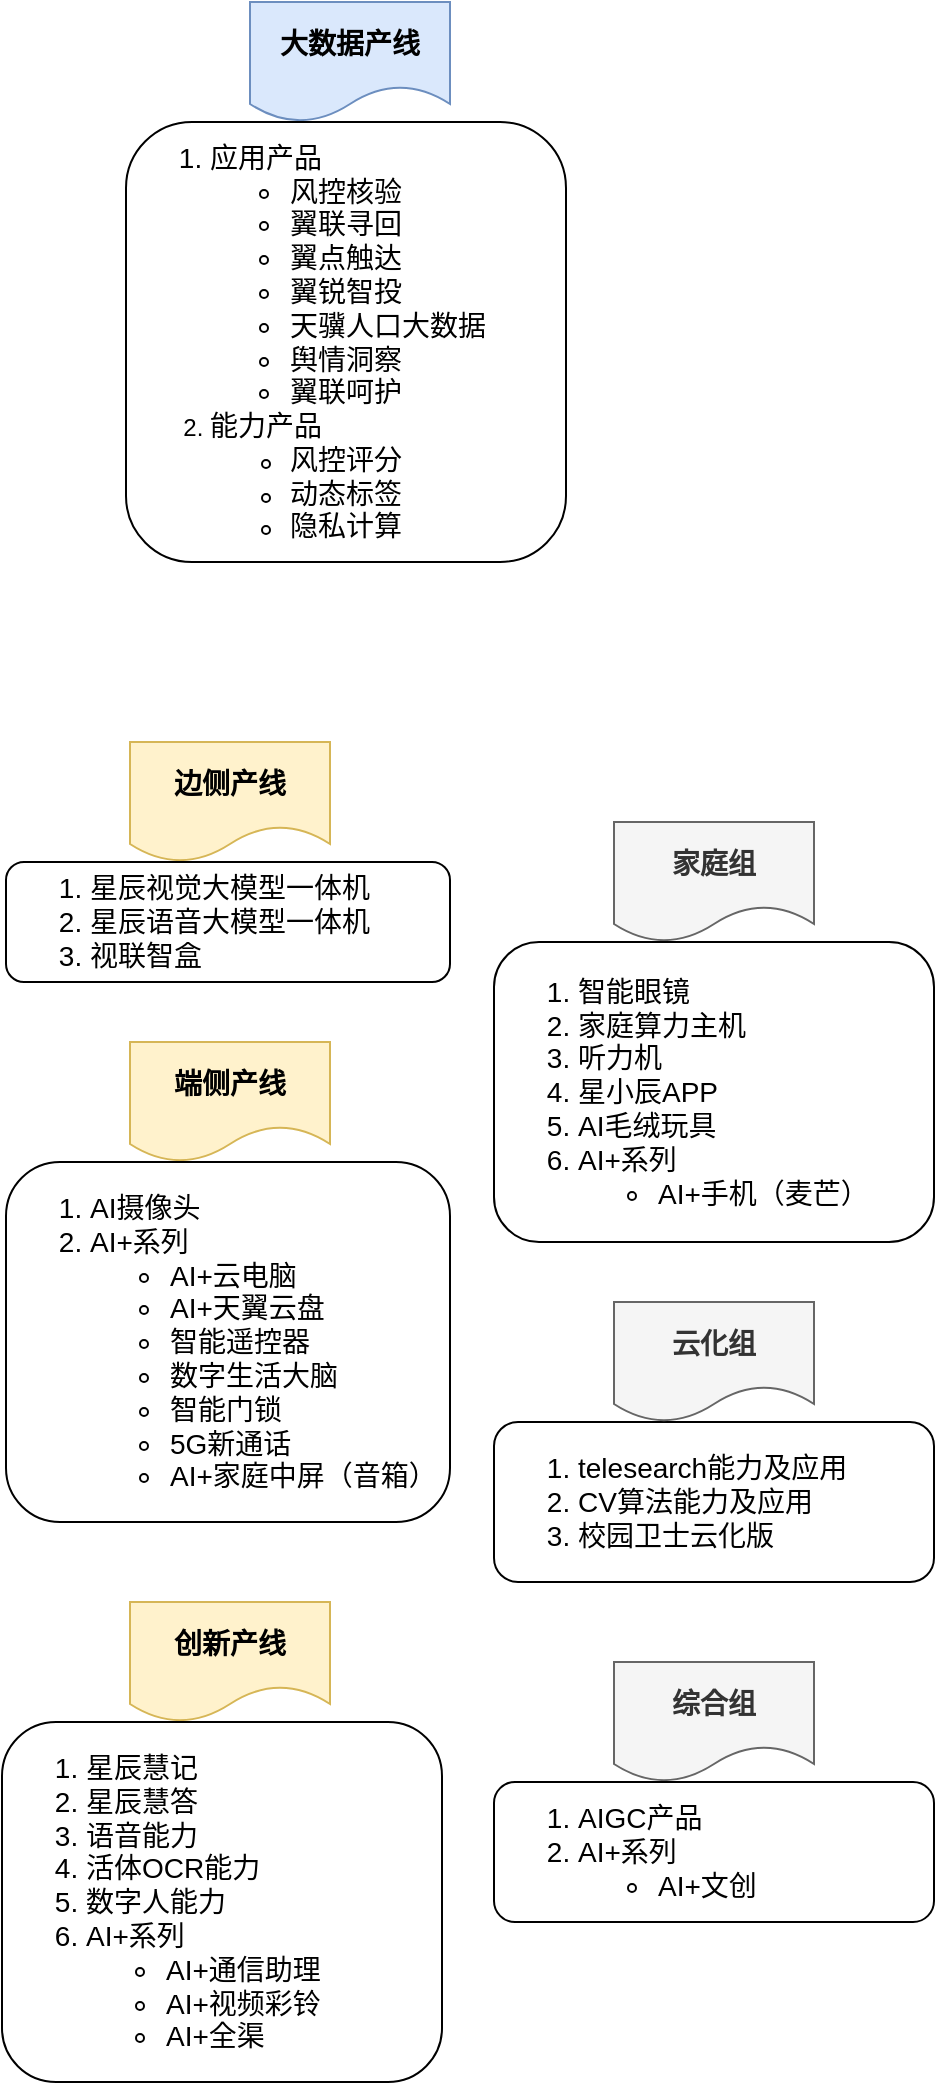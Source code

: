<mxfile version="24.7.16">
  <diagram name="第 1 页" id="ehPT6QYXzti34BSyMCnn">
    <mxGraphModel dx="1434" dy="1907" grid="1" gridSize="10" guides="1" tooltips="1" connect="1" arrows="1" fold="1" page="1" pageScale="1" pageWidth="827" pageHeight="1169" math="0" shadow="0">
      <root>
        <mxCell id="0" />
        <mxCell id="1" parent="0" />
        <mxCell id="alNRNK0P9NENSTpUArkK-8" value="&lt;font style=&quot;font-size: 14px;&quot;&gt;&lt;b&gt;边侧产线&lt;/b&gt;&lt;/font&gt;" style="shape=document;whiteSpace=wrap;html=1;boundedLbl=1;fillColor=#fff2cc;strokeColor=#d6b656;" vertex="1" parent="1">
          <mxGeometry x="122" y="260" width="100" height="60" as="geometry" />
        </mxCell>
        <mxCell id="alNRNK0P9NENSTpUArkK-18" value="&lt;ol style=&quot;font-size: 14px;&quot;&gt;&lt;li&gt;星辰视觉大模型一体机&lt;/li&gt;&lt;li&gt;星辰语音大模型一体机&lt;/li&gt;&lt;li&gt;视联智盒&lt;/li&gt;&lt;/ol&gt;" style="rounded=1;whiteSpace=wrap;html=1;align=left;" vertex="1" parent="1">
          <mxGeometry x="60" y="320" width="222" height="60" as="geometry" />
        </mxCell>
        <mxCell id="alNRNK0P9NENSTpUArkK-19" value="&lt;font style=&quot;font-size: 14px;&quot;&gt;&lt;b&gt;端侧产线&lt;/b&gt;&lt;/font&gt;" style="shape=document;whiteSpace=wrap;html=1;boundedLbl=1;fillColor=#fff2cc;strokeColor=#d6b656;" vertex="1" parent="1">
          <mxGeometry x="122" y="410" width="100" height="60" as="geometry" />
        </mxCell>
        <mxCell id="alNRNK0P9NENSTpUArkK-20" value="&lt;ol style=&quot;font-size: 14px;&quot;&gt;&lt;li style=&quot;&quot;&gt;AI摄像头&lt;/li&gt;&lt;li style=&quot;&quot;&gt;AI+系列&lt;/li&gt;&lt;ul&gt;&lt;li style=&quot;&quot;&gt;&lt;span style=&quot;&quot;&gt;AI+云电脑&lt;/span&gt;&lt;/li&gt;&lt;li style=&quot;&quot;&gt;&lt;span style=&quot;&quot;&gt;AI+天翼云盘&lt;/span&gt;&lt;/li&gt;&lt;li style=&quot;&quot;&gt;&lt;span style=&quot;&quot;&gt;智能遥控器&lt;/span&gt;&lt;/li&gt;&lt;li style=&quot;&quot;&gt;&lt;span style=&quot;&quot;&gt;数字生活大脑&lt;/span&gt;&lt;/li&gt;&lt;li style=&quot;&quot;&gt;&lt;span style=&quot;&quot;&gt;智能门锁&lt;/span&gt;&lt;/li&gt;&lt;li style=&quot;&quot;&gt;&lt;span style=&quot;&quot;&gt;5G新通话&lt;/span&gt;&lt;/li&gt;&lt;li style=&quot;&quot;&gt;&lt;span style=&quot;&quot;&gt;AI+家庭中屏（音箱）&lt;/span&gt;&lt;/li&gt;&lt;/ul&gt;&lt;/ol&gt;" style="rounded=1;whiteSpace=wrap;html=1;align=left;" vertex="1" parent="1">
          <mxGeometry x="60" y="470" width="222" height="180" as="geometry" />
        </mxCell>
        <mxCell id="alNRNK0P9NENSTpUArkK-21" value="&lt;font style=&quot;font-size: 14px;&quot;&gt;&lt;b&gt;创新产线&lt;/b&gt;&lt;/font&gt;" style="shape=document;whiteSpace=wrap;html=1;boundedLbl=1;fillColor=#fff2cc;strokeColor=#d6b656;" vertex="1" parent="1">
          <mxGeometry x="122" y="690" width="100" height="60" as="geometry" />
        </mxCell>
        <mxCell id="alNRNK0P9NENSTpUArkK-22" value="&lt;ol style=&quot;font-size: 14px;&quot;&gt;&lt;li&gt;星辰慧记&lt;/li&gt;&lt;li&gt;星辰慧答&lt;/li&gt;&lt;li&gt;语音能力&lt;/li&gt;&lt;li&gt;活体OCR能力&lt;/li&gt;&lt;li&gt;数字人能力&lt;/li&gt;&lt;li&gt;AI+系列&lt;/li&gt;&lt;ul&gt;&lt;li&gt;AI+通信助理&lt;/li&gt;&lt;li&gt;AI+视频彩铃&lt;/li&gt;&lt;li&gt;AI+全渠&lt;/li&gt;&lt;/ul&gt;&lt;/ol&gt;" style="rounded=1;whiteSpace=wrap;html=1;align=left;" vertex="1" parent="1">
          <mxGeometry x="58" y="750" width="220" height="180" as="geometry" />
        </mxCell>
        <mxCell id="alNRNK0P9NENSTpUArkK-24" value="&lt;font style=&quot;font-size: 14px;&quot;&gt;&lt;b&gt;家庭组&lt;/b&gt;&lt;/font&gt;" style="shape=document;whiteSpace=wrap;html=1;boundedLbl=1;fillColor=#f5f5f5;fontColor=#333333;strokeColor=#666666;" vertex="1" parent="1">
          <mxGeometry x="364" y="300" width="100" height="60" as="geometry" />
        </mxCell>
        <mxCell id="alNRNK0P9NENSTpUArkK-25" value="&lt;ol style=&quot;font-size: 14px;&quot;&gt;&lt;li&gt;智能眼镜&lt;/li&gt;&lt;li&gt;家庭算力主机&lt;/li&gt;&lt;li&gt;听力机&lt;/li&gt;&lt;li&gt;星小辰APP&lt;/li&gt;&lt;li&gt;AI毛绒玩具&lt;/li&gt;&lt;li&gt;AI+系列&lt;/li&gt;&lt;ul&gt;&lt;li&gt;AI+手机（麦芒）&lt;/li&gt;&lt;/ul&gt;&lt;/ol&gt;" style="rounded=1;whiteSpace=wrap;html=1;align=left;" vertex="1" parent="1">
          <mxGeometry x="304" y="360" width="220" height="150" as="geometry" />
        </mxCell>
        <mxCell id="alNRNK0P9NENSTpUArkK-26" value="&lt;font style=&quot;font-size: 14px;&quot;&gt;&lt;b&gt;综合组&lt;/b&gt;&lt;/font&gt;" style="shape=document;whiteSpace=wrap;html=1;boundedLbl=1;fillColor=#f5f5f5;fontColor=#333333;strokeColor=#666666;" vertex="1" parent="1">
          <mxGeometry x="364" y="720" width="100" height="60" as="geometry" />
        </mxCell>
        <mxCell id="alNRNK0P9NENSTpUArkK-27" value="&lt;ol style=&quot;font-size: 14px;&quot;&gt;&lt;li&gt;telesearch能力及应用&lt;/li&gt;&lt;li&gt;CV算法能力及应用&lt;/li&gt;&lt;li&gt;校园卫士云化版&lt;/li&gt;&lt;/ol&gt;" style="rounded=1;whiteSpace=wrap;html=1;align=left;" vertex="1" parent="1">
          <mxGeometry x="304" y="600" width="220" height="80" as="geometry" />
        </mxCell>
        <mxCell id="alNRNK0P9NENSTpUArkK-28" value="&lt;font style=&quot;font-size: 14px;&quot;&gt;&lt;b&gt;云化组&lt;/b&gt;&lt;/font&gt;" style="shape=document;whiteSpace=wrap;html=1;boundedLbl=1;fillColor=#f5f5f5;fontColor=#333333;strokeColor=#666666;" vertex="1" parent="1">
          <mxGeometry x="364" y="540" width="100" height="60" as="geometry" />
        </mxCell>
        <mxCell id="alNRNK0P9NENSTpUArkK-29" value="&lt;ol style=&quot;font-size: 14px;&quot;&gt;&lt;li&gt;AIGC产品&lt;/li&gt;&lt;li&gt;AI+系列&lt;/li&gt;&lt;ul&gt;&lt;li&gt;AI+文创&lt;/li&gt;&lt;/ul&gt;&lt;/ol&gt;" style="rounded=1;whiteSpace=wrap;html=1;align=left;" vertex="1" parent="1">
          <mxGeometry x="304" y="780" width="220" height="70" as="geometry" />
        </mxCell>
        <mxCell id="alNRNK0P9NENSTpUArkK-30" value="&lt;font style=&quot;font-size: 14px;&quot;&gt;&lt;b&gt;大数据产线&lt;/b&gt;&lt;/font&gt;" style="shape=document;whiteSpace=wrap;html=1;boundedLbl=1;fillColor=#dae8fc;strokeColor=#6c8ebf;" vertex="1" parent="1">
          <mxGeometry x="182" y="-110" width="100" height="60" as="geometry" />
        </mxCell>
        <mxCell id="alNRNK0P9NENSTpUArkK-31" value="&lt;ol style=&quot;&quot;&gt;&lt;li style=&quot;font-size: 14px;&quot;&gt;应用产品&lt;/li&gt;&lt;ul style=&quot;font-size: 14px;&quot;&gt;&lt;li&gt;风控核验&lt;/li&gt;&lt;li&gt;翼联寻回&lt;/li&gt;&lt;li&gt;翼点触达&lt;/li&gt;&lt;li&gt;翼锐智投&lt;/li&gt;&lt;li&gt;天骥人口大数据&lt;/li&gt;&lt;li&gt;舆情洞察&lt;/li&gt;&lt;li&gt;翼联呵护&lt;/li&gt;&lt;/ul&gt;&lt;li style=&quot;&quot;&gt;&lt;span style=&quot;font-size: 14px;&quot;&gt;能力产品&lt;/span&gt;&lt;/li&gt;&lt;ul&gt;&lt;li style=&quot;&quot;&gt;&lt;span style=&quot;font-size: 14px;&quot;&gt;风控评分&lt;/span&gt;&lt;/li&gt;&lt;li style=&quot;&quot;&gt;&lt;span style=&quot;font-size: 14px;&quot;&gt;动态标签&lt;/span&gt;&lt;/li&gt;&lt;li style=&quot;&quot;&gt;&lt;span style=&quot;font-size: 14px;&quot;&gt;隐私计算&lt;/span&gt;&lt;/li&gt;&lt;/ul&gt;&lt;/ol&gt;" style="rounded=1;whiteSpace=wrap;html=1;align=left;" vertex="1" parent="1">
          <mxGeometry x="120" y="-50" width="220" height="220" as="geometry" />
        </mxCell>
      </root>
    </mxGraphModel>
  </diagram>
</mxfile>
